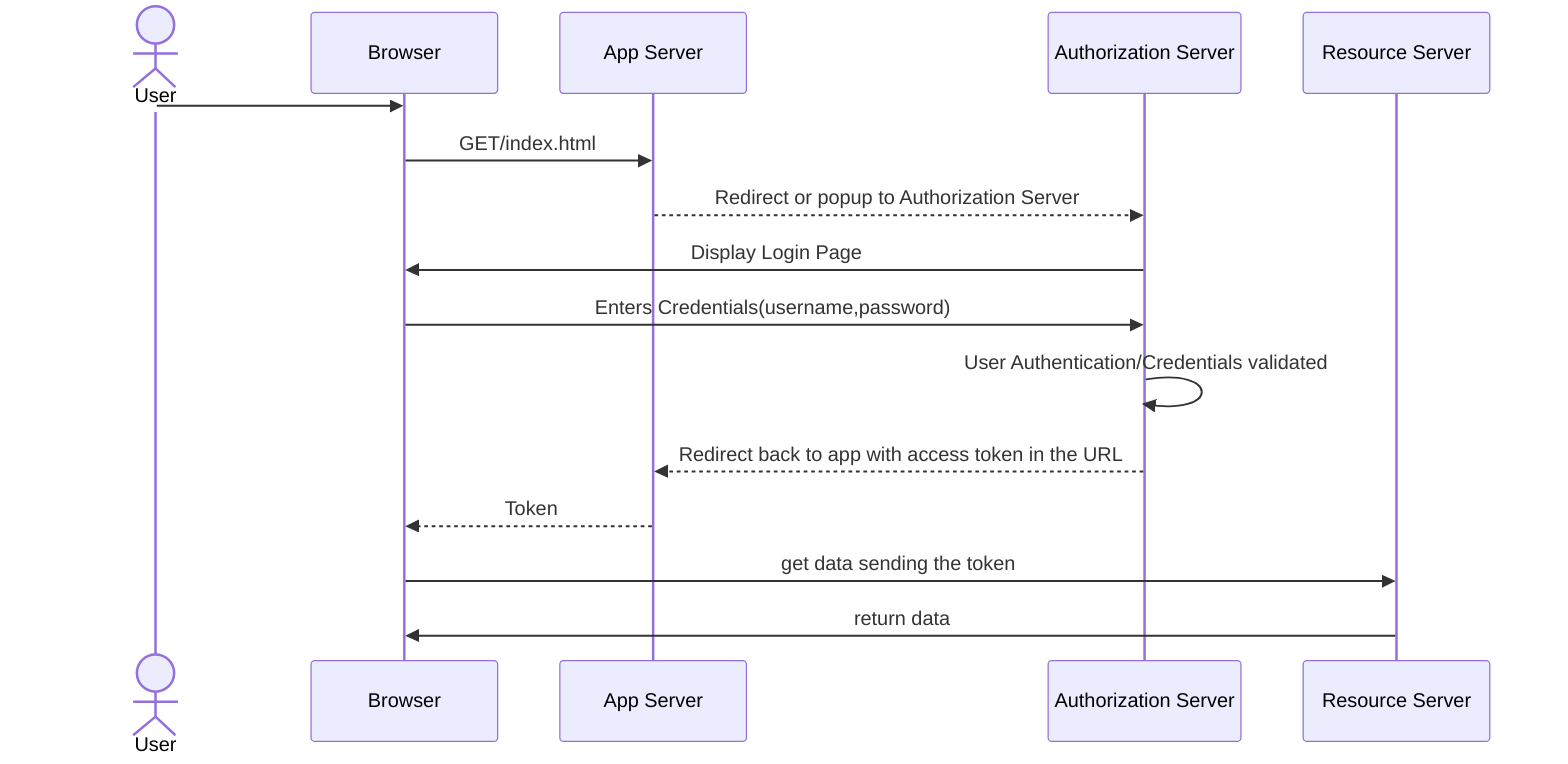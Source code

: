 sequenceDiagram
   actor User
  participant Browser
  participant App Server
  participant Authorization Server
  participant Resource Server

  User ->> Browser: 
  Browser ->> App Server: GET/index.html
  App Server -->> Authorization Server: Redirect or popup to Authorization Server
  Authorization Server ->> Browser: Display Login Page
  Browser ->> Authorization Server: Enters Credentials(username,password)
  Authorization Server ->> Authorization Server: User Authentication/Credentials validated
  Authorization Server -->> App Server: Redirect back to app with access token in the URL
  App Server-->>Browser:Token
  Browser ->> Resource Server: get data sending the token
  Resource Server->>Browser:return data